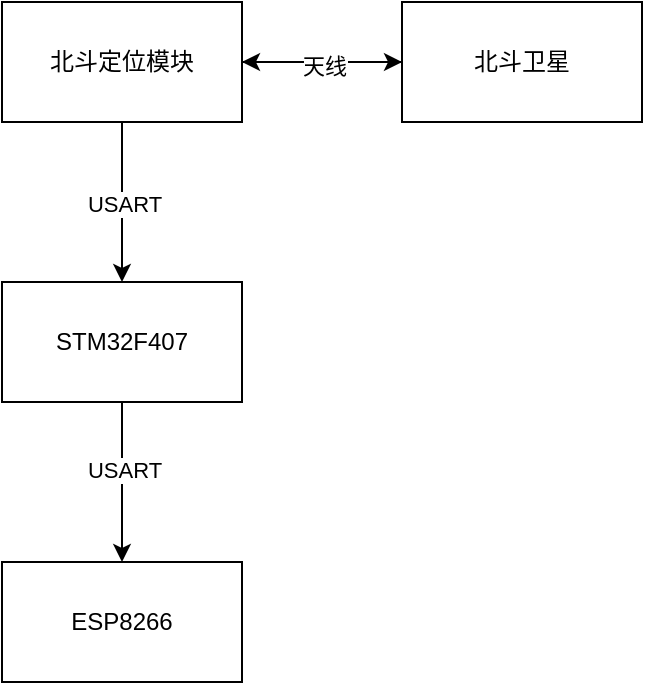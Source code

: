 <mxfile version="22.1.4" type="github">
  <diagram name="第 1 页" id="Ca8JibwiIeJ3WIZrLWk-">
    <mxGraphModel dx="1042" dy="581" grid="1" gridSize="10" guides="1" tooltips="1" connect="1" arrows="1" fold="1" page="1" pageScale="1" pageWidth="827" pageHeight="1169" math="0" shadow="0">
      <root>
        <mxCell id="0" />
        <mxCell id="1" parent="0" />
        <mxCell id="x6JHzJ7l4RsxqSKgYVP_-5" value="" style="edgeStyle=orthogonalEdgeStyle;rounded=0;orthogonalLoop=1;jettySize=auto;html=1;" edge="1" parent="1" source="x6JHzJ7l4RsxqSKgYVP_-1" target="x6JHzJ7l4RsxqSKgYVP_-4">
          <mxGeometry relative="1" as="geometry" />
        </mxCell>
        <mxCell id="x6JHzJ7l4RsxqSKgYVP_-9" value="" style="edgeStyle=orthogonalEdgeStyle;rounded=0;orthogonalLoop=1;jettySize=auto;html=1;" edge="1" parent="1" source="x6JHzJ7l4RsxqSKgYVP_-1" target="x6JHzJ7l4RsxqSKgYVP_-8">
          <mxGeometry relative="1" as="geometry" />
        </mxCell>
        <mxCell id="x6JHzJ7l4RsxqSKgYVP_-10" value="USART" style="edgeLabel;html=1;align=center;verticalAlign=middle;resizable=0;points=[];" vertex="1" connectable="0" parent="x6JHzJ7l4RsxqSKgYVP_-9">
          <mxGeometry x="0.025" y="1" relative="1" as="geometry">
            <mxPoint as="offset" />
          </mxGeometry>
        </mxCell>
        <mxCell id="x6JHzJ7l4RsxqSKgYVP_-1" value="北斗定位模块" style="rounded=0;whiteSpace=wrap;html=1;" vertex="1" parent="1">
          <mxGeometry x="110" y="160" width="120" height="60" as="geometry" />
        </mxCell>
        <mxCell id="x6JHzJ7l4RsxqSKgYVP_-7" style="edgeStyle=orthogonalEdgeStyle;rounded=0;orthogonalLoop=1;jettySize=auto;html=1;entryX=1;entryY=0.5;entryDx=0;entryDy=0;" edge="1" parent="1" source="x6JHzJ7l4RsxqSKgYVP_-4" target="x6JHzJ7l4RsxqSKgYVP_-1">
          <mxGeometry relative="1" as="geometry" />
        </mxCell>
        <mxCell id="x6JHzJ7l4RsxqSKgYVP_-14" value="天线" style="edgeLabel;html=1;align=center;verticalAlign=middle;resizable=0;points=[];" vertex="1" connectable="0" parent="x6JHzJ7l4RsxqSKgYVP_-7">
          <mxGeometry x="-0.02" y="2" relative="1" as="geometry">
            <mxPoint as="offset" />
          </mxGeometry>
        </mxCell>
        <mxCell id="x6JHzJ7l4RsxqSKgYVP_-4" value="北斗卫星" style="whiteSpace=wrap;html=1;rounded=0;" vertex="1" parent="1">
          <mxGeometry x="310" y="160" width="120" height="60" as="geometry" />
        </mxCell>
        <mxCell id="x6JHzJ7l4RsxqSKgYVP_-16" value="" style="edgeStyle=orthogonalEdgeStyle;rounded=0;orthogonalLoop=1;jettySize=auto;html=1;" edge="1" parent="1" source="x6JHzJ7l4RsxqSKgYVP_-8" target="x6JHzJ7l4RsxqSKgYVP_-15">
          <mxGeometry relative="1" as="geometry" />
        </mxCell>
        <mxCell id="x6JHzJ7l4RsxqSKgYVP_-17" value="USART" style="edgeLabel;html=1;align=center;verticalAlign=middle;resizable=0;points=[];" vertex="1" connectable="0" parent="x6JHzJ7l4RsxqSKgYVP_-16">
          <mxGeometry x="-0.15" y="1" relative="1" as="geometry">
            <mxPoint as="offset" />
          </mxGeometry>
        </mxCell>
        <mxCell id="x6JHzJ7l4RsxqSKgYVP_-8" value="STM32F407" style="whiteSpace=wrap;html=1;rounded=0;" vertex="1" parent="1">
          <mxGeometry x="110" y="300" width="120" height="60" as="geometry" />
        </mxCell>
        <mxCell id="x6JHzJ7l4RsxqSKgYVP_-15" value="ESP8266" style="whiteSpace=wrap;html=1;rounded=0;" vertex="1" parent="1">
          <mxGeometry x="110" y="440" width="120" height="60" as="geometry" />
        </mxCell>
      </root>
    </mxGraphModel>
  </diagram>
</mxfile>
